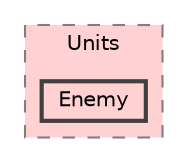 digraph "C:/Users/PC/Documents/GitHub/Witch-Pack/WitchPack/Assets/Scripts/Gameplay/Units/Enemy"
{
 // LATEX_PDF_SIZE
  bgcolor="transparent";
  edge [fontname=Helvetica,fontsize=10,labelfontname=Helvetica,labelfontsize=10];
  node [fontname=Helvetica,fontsize=10,shape=box,height=0.2,width=0.4];
  compound=true
  subgraph clusterdir_55f7f091d3a367088f48b14965849a8a {
    graph [ bgcolor="#ffd1d2", pencolor="grey50", label="Units", fontname=Helvetica,fontsize=10 style="filled,dashed", URL="dir_55f7f091d3a367088f48b14965849a8a.html",tooltip=""]
  dir_d9f7892d1eb44c8793ed8fc4300fe0be [label="Enemy", fillcolor="#ffd1d2", color="grey25", style="filled,bold", URL="dir_d9f7892d1eb44c8793ed8fc4300fe0be.html",tooltip=""];
  }
}
